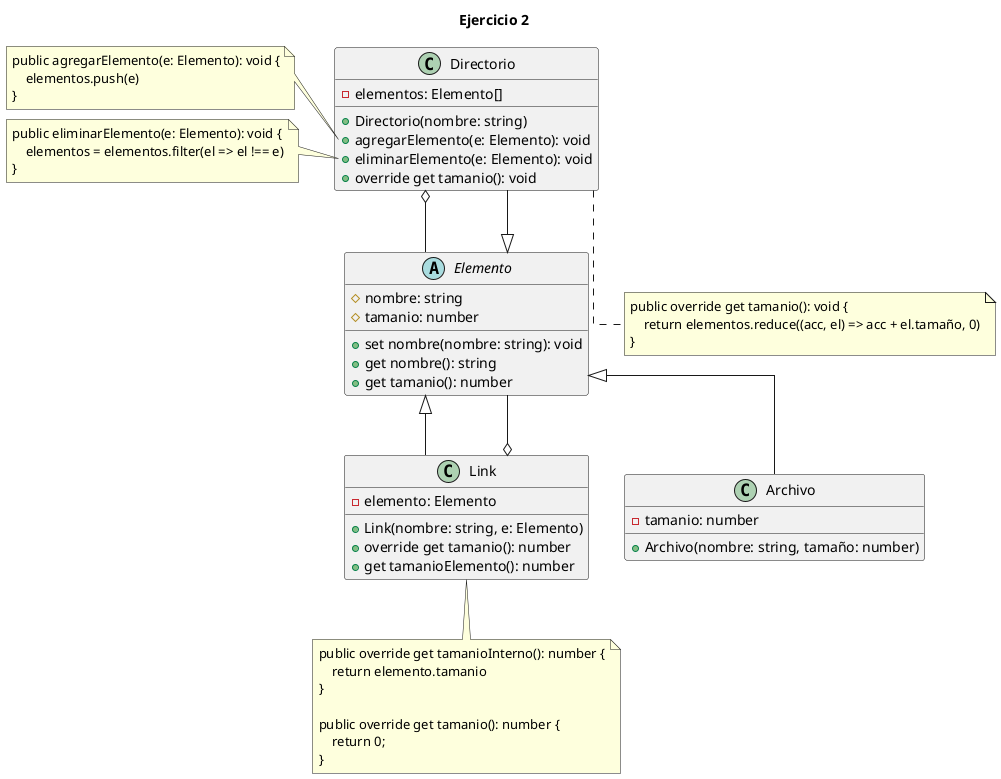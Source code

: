 /'
Ejercicio 2
Se desea implementar un sistema de archivos para un sistema operativo mediante el uso de objetos.
Para ello, se tendrá en cuenta los siguientes elementos:

● Archivos normales: se almacena su nombre y tamaño (Los mismos se definen al
momento de creación del objeto).
● Directorios se almacena su nombre, mientras que su tamaño será la suma de los
tamaños de los ficheros que contiene. Los directorios se crean vacíos pero se les
pueden añadir otros ficheros en cualquier momento.
● Links: se almacena su nombre, pero su tamaño será en todo momento el tamaño del
fichero, directorio o «link» al que están conectados.

Se pide:
1. Elabore un diagrama de clases correspondiente.
2. Codifique los métodos que permitan
a. Agregar archivos a un directorio
b. Eliminar archivos de un directorio
c. Obtener el tamaño de un directorio. Los links no incrementan el tamaño de un directorio.
'/

@startuml

skinparam Linetype ortho
title Ejercicio 2

abstract class Elemento {
    # nombre: string
    # tamanio: number

    + set nombre(nombre: string): void
    + get nombre(): string
    + get tamanio(): number
}

class Link extends Elemento {

    - elemento: Elemento

    + Link(nombre: string, e: Elemento)
    + override get tamanio(): number
    + get tamanioElemento(): number
}

class Directorio extends Elemento {
    - elementos: Elemento[]

    + Directorio(nombre: string)
    + agregarElemento(e: Elemento): void
    + eliminarElemento(e: Elemento): void
    + override get tamanio(): void
}

class Archivo extends Elemento {
    - tamanio: number

    + Archivo(nombre: string, tamaño: number)
}


' notas
note bottom of Link
    public override get tamanioInterno(): number {
        return elemento.tamanio
    }

    public override get tamanio(): number {
        return 0;
    }
end note

note left of Directorio::agregarElemento
    public agregarElemento(e: Elemento): void {
        elementos.push(e)
    }
end note

note left of Directorio::eliminarElemento
    public eliminarElemento(e: Elemento): void {
        elementos = elementos.filter(el => el !== e)
    }
end note


note bottom of Directorio
    ' Obtener el tamaño de un directorio. Los links no incrementan el tamaño de un directorio.
    public override get tamanio(): void {
        return elementos.reduce((acc, el) => acc + el.tamaño, 0)
    }
end note

' relaciones
Link o-- Elemento
Directorio o-- Elemento

@enduml